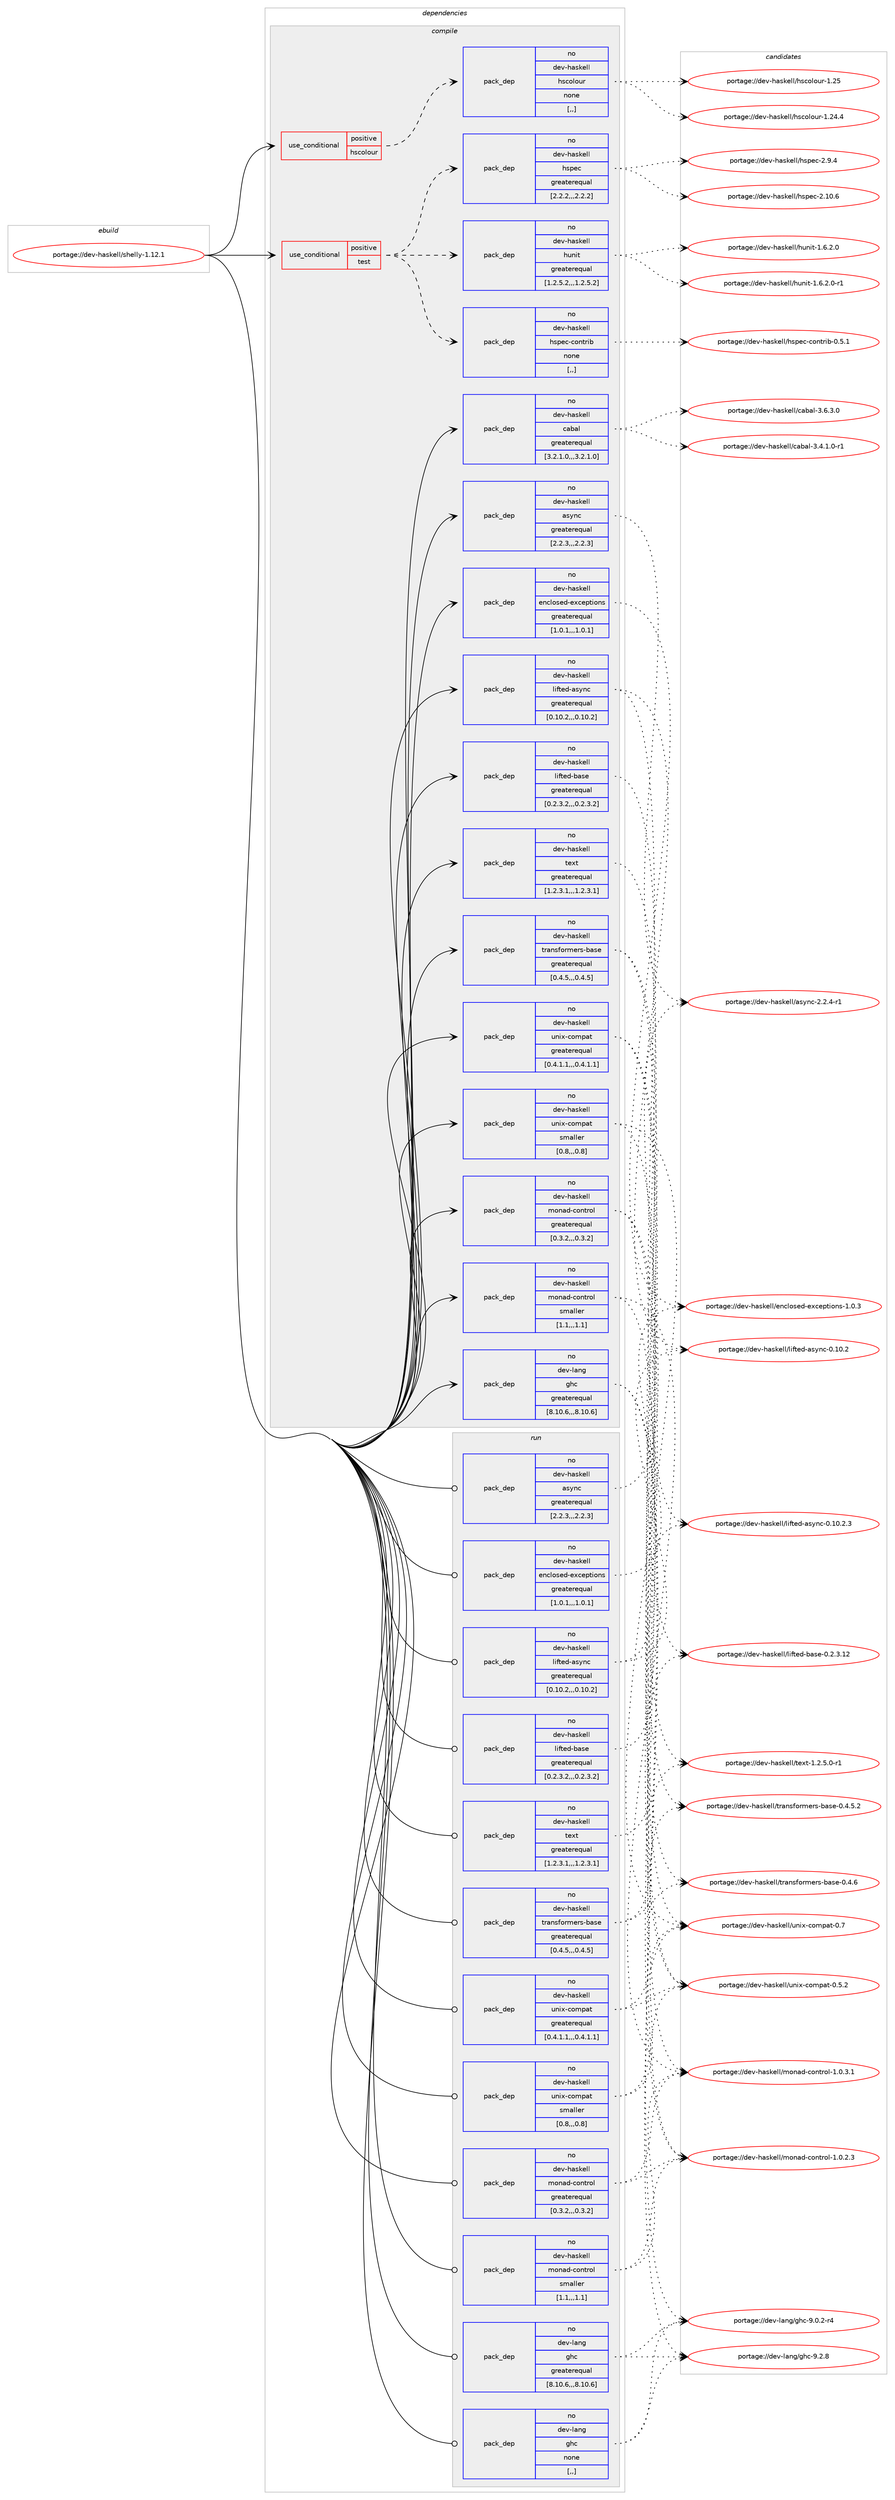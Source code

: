 digraph prolog {

# *************
# Graph options
# *************

newrank=true;
concentrate=true;
compound=true;
graph [rankdir=LR,fontname=Helvetica,fontsize=10,ranksep=1.5];#, ranksep=2.5, nodesep=0.2];
edge  [arrowhead=vee];
node  [fontname=Helvetica,fontsize=10];

# **********
# The ebuild
# **********

subgraph cluster_leftcol {
color=gray;
rank=same;
label=<<i>ebuild</i>>;
id [label="portage://dev-haskell/shelly-1.12.1", color=red, width=4, href="../dev-haskell/shelly-1.12.1.svg"];
}

# ****************
# The dependencies
# ****************

subgraph cluster_midcol {
color=gray;
label=<<i>dependencies</i>>;
subgraph cluster_compile {
fillcolor="#eeeeee";
style=filled;
label=<<i>compile</i>>;
subgraph cond20396 {
dependency85502 [label=<<TABLE BORDER="0" CELLBORDER="1" CELLSPACING="0" CELLPADDING="4"><TR><TD ROWSPAN="3" CELLPADDING="10">use_conditional</TD></TR><TR><TD>positive</TD></TR><TR><TD>hscolour</TD></TR></TABLE>>, shape=none, color=red];
subgraph pack64125 {
dependency85503 [label=<<TABLE BORDER="0" CELLBORDER="1" CELLSPACING="0" CELLPADDING="4" WIDTH="220"><TR><TD ROWSPAN="6" CELLPADDING="30">pack_dep</TD></TR><TR><TD WIDTH="110">no</TD></TR><TR><TD>dev-haskell</TD></TR><TR><TD>hscolour</TD></TR><TR><TD>none</TD></TR><TR><TD>[,,]</TD></TR></TABLE>>, shape=none, color=blue];
}
dependency85502:e -> dependency85503:w [weight=20,style="dashed",arrowhead="vee"];
}
id:e -> dependency85502:w [weight=20,style="solid",arrowhead="vee"];
subgraph cond20397 {
dependency85504 [label=<<TABLE BORDER="0" CELLBORDER="1" CELLSPACING="0" CELLPADDING="4"><TR><TD ROWSPAN="3" CELLPADDING="10">use_conditional</TD></TR><TR><TD>positive</TD></TR><TR><TD>test</TD></TR></TABLE>>, shape=none, color=red];
subgraph pack64126 {
dependency85505 [label=<<TABLE BORDER="0" CELLBORDER="1" CELLSPACING="0" CELLPADDING="4" WIDTH="220"><TR><TD ROWSPAN="6" CELLPADDING="30">pack_dep</TD></TR><TR><TD WIDTH="110">no</TD></TR><TR><TD>dev-haskell</TD></TR><TR><TD>hspec</TD></TR><TR><TD>greaterequal</TD></TR><TR><TD>[2.2.2,,,2.2.2]</TD></TR></TABLE>>, shape=none, color=blue];
}
dependency85504:e -> dependency85505:w [weight=20,style="dashed",arrowhead="vee"];
subgraph pack64127 {
dependency85506 [label=<<TABLE BORDER="0" CELLBORDER="1" CELLSPACING="0" CELLPADDING="4" WIDTH="220"><TR><TD ROWSPAN="6" CELLPADDING="30">pack_dep</TD></TR><TR><TD WIDTH="110">no</TD></TR><TR><TD>dev-haskell</TD></TR><TR><TD>hspec-contrib</TD></TR><TR><TD>none</TD></TR><TR><TD>[,,]</TD></TR></TABLE>>, shape=none, color=blue];
}
dependency85504:e -> dependency85506:w [weight=20,style="dashed",arrowhead="vee"];
subgraph pack64128 {
dependency85507 [label=<<TABLE BORDER="0" CELLBORDER="1" CELLSPACING="0" CELLPADDING="4" WIDTH="220"><TR><TD ROWSPAN="6" CELLPADDING="30">pack_dep</TD></TR><TR><TD WIDTH="110">no</TD></TR><TR><TD>dev-haskell</TD></TR><TR><TD>hunit</TD></TR><TR><TD>greaterequal</TD></TR><TR><TD>[1.2.5.2,,,1.2.5.2]</TD></TR></TABLE>>, shape=none, color=blue];
}
dependency85504:e -> dependency85507:w [weight=20,style="dashed",arrowhead="vee"];
}
id:e -> dependency85504:w [weight=20,style="solid",arrowhead="vee"];
subgraph pack64129 {
dependency85508 [label=<<TABLE BORDER="0" CELLBORDER="1" CELLSPACING="0" CELLPADDING="4" WIDTH="220"><TR><TD ROWSPAN="6" CELLPADDING="30">pack_dep</TD></TR><TR><TD WIDTH="110">no</TD></TR><TR><TD>dev-haskell</TD></TR><TR><TD>async</TD></TR><TR><TD>greaterequal</TD></TR><TR><TD>[2.2.3,,,2.2.3]</TD></TR></TABLE>>, shape=none, color=blue];
}
id:e -> dependency85508:w [weight=20,style="solid",arrowhead="vee"];
subgraph pack64130 {
dependency85509 [label=<<TABLE BORDER="0" CELLBORDER="1" CELLSPACING="0" CELLPADDING="4" WIDTH="220"><TR><TD ROWSPAN="6" CELLPADDING="30">pack_dep</TD></TR><TR><TD WIDTH="110">no</TD></TR><TR><TD>dev-haskell</TD></TR><TR><TD>cabal</TD></TR><TR><TD>greaterequal</TD></TR><TR><TD>[3.2.1.0,,,3.2.1.0]</TD></TR></TABLE>>, shape=none, color=blue];
}
id:e -> dependency85509:w [weight=20,style="solid",arrowhead="vee"];
subgraph pack64131 {
dependency85510 [label=<<TABLE BORDER="0" CELLBORDER="1" CELLSPACING="0" CELLPADDING="4" WIDTH="220"><TR><TD ROWSPAN="6" CELLPADDING="30">pack_dep</TD></TR><TR><TD WIDTH="110">no</TD></TR><TR><TD>dev-haskell</TD></TR><TR><TD>enclosed-exceptions</TD></TR><TR><TD>greaterequal</TD></TR><TR><TD>[1.0.1,,,1.0.1]</TD></TR></TABLE>>, shape=none, color=blue];
}
id:e -> dependency85510:w [weight=20,style="solid",arrowhead="vee"];
subgraph pack64132 {
dependency85511 [label=<<TABLE BORDER="0" CELLBORDER="1" CELLSPACING="0" CELLPADDING="4" WIDTH="220"><TR><TD ROWSPAN="6" CELLPADDING="30">pack_dep</TD></TR><TR><TD WIDTH="110">no</TD></TR><TR><TD>dev-haskell</TD></TR><TR><TD>lifted-async</TD></TR><TR><TD>greaterequal</TD></TR><TR><TD>[0.10.2,,,0.10.2]</TD></TR></TABLE>>, shape=none, color=blue];
}
id:e -> dependency85511:w [weight=20,style="solid",arrowhead="vee"];
subgraph pack64133 {
dependency85512 [label=<<TABLE BORDER="0" CELLBORDER="1" CELLSPACING="0" CELLPADDING="4" WIDTH="220"><TR><TD ROWSPAN="6" CELLPADDING="30">pack_dep</TD></TR><TR><TD WIDTH="110">no</TD></TR><TR><TD>dev-haskell</TD></TR><TR><TD>lifted-base</TD></TR><TR><TD>greaterequal</TD></TR><TR><TD>[0.2.3.2,,,0.2.3.2]</TD></TR></TABLE>>, shape=none, color=blue];
}
id:e -> dependency85512:w [weight=20,style="solid",arrowhead="vee"];
subgraph pack64134 {
dependency85513 [label=<<TABLE BORDER="0" CELLBORDER="1" CELLSPACING="0" CELLPADDING="4" WIDTH="220"><TR><TD ROWSPAN="6" CELLPADDING="30">pack_dep</TD></TR><TR><TD WIDTH="110">no</TD></TR><TR><TD>dev-haskell</TD></TR><TR><TD>monad-control</TD></TR><TR><TD>greaterequal</TD></TR><TR><TD>[0.3.2,,,0.3.2]</TD></TR></TABLE>>, shape=none, color=blue];
}
id:e -> dependency85513:w [weight=20,style="solid",arrowhead="vee"];
subgraph pack64135 {
dependency85514 [label=<<TABLE BORDER="0" CELLBORDER="1" CELLSPACING="0" CELLPADDING="4" WIDTH="220"><TR><TD ROWSPAN="6" CELLPADDING="30">pack_dep</TD></TR><TR><TD WIDTH="110">no</TD></TR><TR><TD>dev-haskell</TD></TR><TR><TD>monad-control</TD></TR><TR><TD>smaller</TD></TR><TR><TD>[1.1,,,1.1]</TD></TR></TABLE>>, shape=none, color=blue];
}
id:e -> dependency85514:w [weight=20,style="solid",arrowhead="vee"];
subgraph pack64136 {
dependency85515 [label=<<TABLE BORDER="0" CELLBORDER="1" CELLSPACING="0" CELLPADDING="4" WIDTH="220"><TR><TD ROWSPAN="6" CELLPADDING="30">pack_dep</TD></TR><TR><TD WIDTH="110">no</TD></TR><TR><TD>dev-haskell</TD></TR><TR><TD>text</TD></TR><TR><TD>greaterequal</TD></TR><TR><TD>[1.2.3.1,,,1.2.3.1]</TD></TR></TABLE>>, shape=none, color=blue];
}
id:e -> dependency85515:w [weight=20,style="solid",arrowhead="vee"];
subgraph pack64137 {
dependency85516 [label=<<TABLE BORDER="0" CELLBORDER="1" CELLSPACING="0" CELLPADDING="4" WIDTH="220"><TR><TD ROWSPAN="6" CELLPADDING="30">pack_dep</TD></TR><TR><TD WIDTH="110">no</TD></TR><TR><TD>dev-haskell</TD></TR><TR><TD>transformers-base</TD></TR><TR><TD>greaterequal</TD></TR><TR><TD>[0.4.5,,,0.4.5]</TD></TR></TABLE>>, shape=none, color=blue];
}
id:e -> dependency85516:w [weight=20,style="solid",arrowhead="vee"];
subgraph pack64138 {
dependency85517 [label=<<TABLE BORDER="0" CELLBORDER="1" CELLSPACING="0" CELLPADDING="4" WIDTH="220"><TR><TD ROWSPAN="6" CELLPADDING="30">pack_dep</TD></TR><TR><TD WIDTH="110">no</TD></TR><TR><TD>dev-haskell</TD></TR><TR><TD>unix-compat</TD></TR><TR><TD>greaterequal</TD></TR><TR><TD>[0.4.1.1,,,0.4.1.1]</TD></TR></TABLE>>, shape=none, color=blue];
}
id:e -> dependency85517:w [weight=20,style="solid",arrowhead="vee"];
subgraph pack64139 {
dependency85518 [label=<<TABLE BORDER="0" CELLBORDER="1" CELLSPACING="0" CELLPADDING="4" WIDTH="220"><TR><TD ROWSPAN="6" CELLPADDING="30">pack_dep</TD></TR><TR><TD WIDTH="110">no</TD></TR><TR><TD>dev-haskell</TD></TR><TR><TD>unix-compat</TD></TR><TR><TD>smaller</TD></TR><TR><TD>[0.8,,,0.8]</TD></TR></TABLE>>, shape=none, color=blue];
}
id:e -> dependency85518:w [weight=20,style="solid",arrowhead="vee"];
subgraph pack64140 {
dependency85519 [label=<<TABLE BORDER="0" CELLBORDER="1" CELLSPACING="0" CELLPADDING="4" WIDTH="220"><TR><TD ROWSPAN="6" CELLPADDING="30">pack_dep</TD></TR><TR><TD WIDTH="110">no</TD></TR><TR><TD>dev-lang</TD></TR><TR><TD>ghc</TD></TR><TR><TD>greaterequal</TD></TR><TR><TD>[8.10.6,,,8.10.6]</TD></TR></TABLE>>, shape=none, color=blue];
}
id:e -> dependency85519:w [weight=20,style="solid",arrowhead="vee"];
}
subgraph cluster_compileandrun {
fillcolor="#eeeeee";
style=filled;
label=<<i>compile and run</i>>;
}
subgraph cluster_run {
fillcolor="#eeeeee";
style=filled;
label=<<i>run</i>>;
subgraph pack64141 {
dependency85520 [label=<<TABLE BORDER="0" CELLBORDER="1" CELLSPACING="0" CELLPADDING="4" WIDTH="220"><TR><TD ROWSPAN="6" CELLPADDING="30">pack_dep</TD></TR><TR><TD WIDTH="110">no</TD></TR><TR><TD>dev-haskell</TD></TR><TR><TD>async</TD></TR><TR><TD>greaterequal</TD></TR><TR><TD>[2.2.3,,,2.2.3]</TD></TR></TABLE>>, shape=none, color=blue];
}
id:e -> dependency85520:w [weight=20,style="solid",arrowhead="odot"];
subgraph pack64142 {
dependency85521 [label=<<TABLE BORDER="0" CELLBORDER="1" CELLSPACING="0" CELLPADDING="4" WIDTH="220"><TR><TD ROWSPAN="6" CELLPADDING="30">pack_dep</TD></TR><TR><TD WIDTH="110">no</TD></TR><TR><TD>dev-haskell</TD></TR><TR><TD>enclosed-exceptions</TD></TR><TR><TD>greaterequal</TD></TR><TR><TD>[1.0.1,,,1.0.1]</TD></TR></TABLE>>, shape=none, color=blue];
}
id:e -> dependency85521:w [weight=20,style="solid",arrowhead="odot"];
subgraph pack64143 {
dependency85522 [label=<<TABLE BORDER="0" CELLBORDER="1" CELLSPACING="0" CELLPADDING="4" WIDTH="220"><TR><TD ROWSPAN="6" CELLPADDING="30">pack_dep</TD></TR><TR><TD WIDTH="110">no</TD></TR><TR><TD>dev-haskell</TD></TR><TR><TD>lifted-async</TD></TR><TR><TD>greaterequal</TD></TR><TR><TD>[0.10.2,,,0.10.2]</TD></TR></TABLE>>, shape=none, color=blue];
}
id:e -> dependency85522:w [weight=20,style="solid",arrowhead="odot"];
subgraph pack64144 {
dependency85523 [label=<<TABLE BORDER="0" CELLBORDER="1" CELLSPACING="0" CELLPADDING="4" WIDTH="220"><TR><TD ROWSPAN="6" CELLPADDING="30">pack_dep</TD></TR><TR><TD WIDTH="110">no</TD></TR><TR><TD>dev-haskell</TD></TR><TR><TD>lifted-base</TD></TR><TR><TD>greaterequal</TD></TR><TR><TD>[0.2.3.2,,,0.2.3.2]</TD></TR></TABLE>>, shape=none, color=blue];
}
id:e -> dependency85523:w [weight=20,style="solid",arrowhead="odot"];
subgraph pack64145 {
dependency85524 [label=<<TABLE BORDER="0" CELLBORDER="1" CELLSPACING="0" CELLPADDING="4" WIDTH="220"><TR><TD ROWSPAN="6" CELLPADDING="30">pack_dep</TD></TR><TR><TD WIDTH="110">no</TD></TR><TR><TD>dev-haskell</TD></TR><TR><TD>monad-control</TD></TR><TR><TD>greaterequal</TD></TR><TR><TD>[0.3.2,,,0.3.2]</TD></TR></TABLE>>, shape=none, color=blue];
}
id:e -> dependency85524:w [weight=20,style="solid",arrowhead="odot"];
subgraph pack64146 {
dependency85525 [label=<<TABLE BORDER="0" CELLBORDER="1" CELLSPACING="0" CELLPADDING="4" WIDTH="220"><TR><TD ROWSPAN="6" CELLPADDING="30">pack_dep</TD></TR><TR><TD WIDTH="110">no</TD></TR><TR><TD>dev-haskell</TD></TR><TR><TD>monad-control</TD></TR><TR><TD>smaller</TD></TR><TR><TD>[1.1,,,1.1]</TD></TR></TABLE>>, shape=none, color=blue];
}
id:e -> dependency85525:w [weight=20,style="solid",arrowhead="odot"];
subgraph pack64147 {
dependency85526 [label=<<TABLE BORDER="0" CELLBORDER="1" CELLSPACING="0" CELLPADDING="4" WIDTH="220"><TR><TD ROWSPAN="6" CELLPADDING="30">pack_dep</TD></TR><TR><TD WIDTH="110">no</TD></TR><TR><TD>dev-haskell</TD></TR><TR><TD>text</TD></TR><TR><TD>greaterequal</TD></TR><TR><TD>[1.2.3.1,,,1.2.3.1]</TD></TR></TABLE>>, shape=none, color=blue];
}
id:e -> dependency85526:w [weight=20,style="solid",arrowhead="odot"];
subgraph pack64148 {
dependency85527 [label=<<TABLE BORDER="0" CELLBORDER="1" CELLSPACING="0" CELLPADDING="4" WIDTH="220"><TR><TD ROWSPAN="6" CELLPADDING="30">pack_dep</TD></TR><TR><TD WIDTH="110">no</TD></TR><TR><TD>dev-haskell</TD></TR><TR><TD>transformers-base</TD></TR><TR><TD>greaterequal</TD></TR><TR><TD>[0.4.5,,,0.4.5]</TD></TR></TABLE>>, shape=none, color=blue];
}
id:e -> dependency85527:w [weight=20,style="solid",arrowhead="odot"];
subgraph pack64149 {
dependency85528 [label=<<TABLE BORDER="0" CELLBORDER="1" CELLSPACING="0" CELLPADDING="4" WIDTH="220"><TR><TD ROWSPAN="6" CELLPADDING="30">pack_dep</TD></TR><TR><TD WIDTH="110">no</TD></TR><TR><TD>dev-haskell</TD></TR><TR><TD>unix-compat</TD></TR><TR><TD>greaterequal</TD></TR><TR><TD>[0.4.1.1,,,0.4.1.1]</TD></TR></TABLE>>, shape=none, color=blue];
}
id:e -> dependency85528:w [weight=20,style="solid",arrowhead="odot"];
subgraph pack64150 {
dependency85529 [label=<<TABLE BORDER="0" CELLBORDER="1" CELLSPACING="0" CELLPADDING="4" WIDTH="220"><TR><TD ROWSPAN="6" CELLPADDING="30">pack_dep</TD></TR><TR><TD WIDTH="110">no</TD></TR><TR><TD>dev-haskell</TD></TR><TR><TD>unix-compat</TD></TR><TR><TD>smaller</TD></TR><TR><TD>[0.8,,,0.8]</TD></TR></TABLE>>, shape=none, color=blue];
}
id:e -> dependency85529:w [weight=20,style="solid",arrowhead="odot"];
subgraph pack64151 {
dependency85530 [label=<<TABLE BORDER="0" CELLBORDER="1" CELLSPACING="0" CELLPADDING="4" WIDTH="220"><TR><TD ROWSPAN="6" CELLPADDING="30">pack_dep</TD></TR><TR><TD WIDTH="110">no</TD></TR><TR><TD>dev-lang</TD></TR><TR><TD>ghc</TD></TR><TR><TD>greaterequal</TD></TR><TR><TD>[8.10.6,,,8.10.6]</TD></TR></TABLE>>, shape=none, color=blue];
}
id:e -> dependency85530:w [weight=20,style="solid",arrowhead="odot"];
subgraph pack64152 {
dependency85531 [label=<<TABLE BORDER="0" CELLBORDER="1" CELLSPACING="0" CELLPADDING="4" WIDTH="220"><TR><TD ROWSPAN="6" CELLPADDING="30">pack_dep</TD></TR><TR><TD WIDTH="110">no</TD></TR><TR><TD>dev-lang</TD></TR><TR><TD>ghc</TD></TR><TR><TD>none</TD></TR><TR><TD>[,,]</TD></TR></TABLE>>, shape=none, color=blue];
}
id:e -> dependency85531:w [weight=20,style="solid",arrowhead="odot"];
}
}

# **************
# The candidates
# **************

subgraph cluster_choices {
rank=same;
color=gray;
label=<<i>candidates</i>>;

subgraph choice64125 {
color=black;
nodesep=1;
choice1001011184510497115107101108108471041159911110811111711445494650524652 [label="portage://dev-haskell/hscolour-1.24.4", color=red, width=4,href="../dev-haskell/hscolour-1.24.4.svg"];
choice100101118451049711510710110810847104115991111081111171144549465053 [label="portage://dev-haskell/hscolour-1.25", color=red, width=4,href="../dev-haskell/hscolour-1.25.svg"];
dependency85503:e -> choice1001011184510497115107101108108471041159911110811111711445494650524652:w [style=dotted,weight="100"];
dependency85503:e -> choice100101118451049711510710110810847104115991111081111171144549465053:w [style=dotted,weight="100"];
}
subgraph choice64126 {
color=black;
nodesep=1;
choice1001011184510497115107101108108471041151121019945504649484654 [label="portage://dev-haskell/hspec-2.10.6", color=red, width=4,href="../dev-haskell/hspec-2.10.6.svg"];
choice10010111845104971151071011081084710411511210199455046574652 [label="portage://dev-haskell/hspec-2.9.4", color=red, width=4,href="../dev-haskell/hspec-2.9.4.svg"];
dependency85505:e -> choice1001011184510497115107101108108471041151121019945504649484654:w [style=dotted,weight="100"];
dependency85505:e -> choice10010111845104971151071011081084710411511210199455046574652:w [style=dotted,weight="100"];
}
subgraph choice64127 {
color=black;
nodesep=1;
choice10010111845104971151071011081084710411511210199459911111011611410598454846534649 [label="portage://dev-haskell/hspec-contrib-0.5.1", color=red, width=4,href="../dev-haskell/hspec-contrib-0.5.1.svg"];
dependency85506:e -> choice10010111845104971151071011081084710411511210199459911111011611410598454846534649:w [style=dotted,weight="100"];
}
subgraph choice64128 {
color=black;
nodesep=1;
choice1001011184510497115107101108108471041171101051164549465446504648 [label="portage://dev-haskell/hunit-1.6.2.0", color=red, width=4,href="../dev-haskell/hunit-1.6.2.0.svg"];
choice10010111845104971151071011081084710411711010511645494654465046484511449 [label="portage://dev-haskell/hunit-1.6.2.0-r1", color=red, width=4,href="../dev-haskell/hunit-1.6.2.0-r1.svg"];
dependency85507:e -> choice1001011184510497115107101108108471041171101051164549465446504648:w [style=dotted,weight="100"];
dependency85507:e -> choice10010111845104971151071011081084710411711010511645494654465046484511449:w [style=dotted,weight="100"];
}
subgraph choice64129 {
color=black;
nodesep=1;
choice10010111845104971151071011081084797115121110994550465046524511449 [label="portage://dev-haskell/async-2.2.4-r1", color=red, width=4,href="../dev-haskell/async-2.2.4-r1.svg"];
dependency85508:e -> choice10010111845104971151071011081084797115121110994550465046524511449:w [style=dotted,weight="100"];
}
subgraph choice64130 {
color=black;
nodesep=1;
choice1001011184510497115107101108108479997989710845514652464946484511449 [label="portage://dev-haskell/cabal-3.4.1.0-r1", color=red, width=4,href="../dev-haskell/cabal-3.4.1.0-r1.svg"];
choice100101118451049711510710110810847999798971084551465446514648 [label="portage://dev-haskell/cabal-3.6.3.0", color=red, width=4,href="../dev-haskell/cabal-3.6.3.0.svg"];
dependency85509:e -> choice1001011184510497115107101108108479997989710845514652464946484511449:w [style=dotted,weight="100"];
dependency85509:e -> choice100101118451049711510710110810847999798971084551465446514648:w [style=dotted,weight="100"];
}
subgraph choice64131 {
color=black;
nodesep=1;
choice100101118451049711510710110810847101110991081111151011004510112099101112116105111110115454946484651 [label="portage://dev-haskell/enclosed-exceptions-1.0.3", color=red, width=4,href="../dev-haskell/enclosed-exceptions-1.0.3.svg"];
dependency85510:e -> choice100101118451049711510710110810847101110991081111151011004510112099101112116105111110115454946484651:w [style=dotted,weight="100"];
}
subgraph choice64132 {
color=black;
nodesep=1;
choice10010111845104971151071011081084710810510211610110045971151211109945484649484650 [label="portage://dev-haskell/lifted-async-0.10.2", color=red, width=4,href="../dev-haskell/lifted-async-0.10.2.svg"];
choice100101118451049711510710110810847108105102116101100459711512111099454846494846504651 [label="portage://dev-haskell/lifted-async-0.10.2.3", color=red, width=4,href="../dev-haskell/lifted-async-0.10.2.3.svg"];
dependency85511:e -> choice10010111845104971151071011081084710810510211610110045971151211109945484649484650:w [style=dotted,weight="100"];
dependency85511:e -> choice100101118451049711510710110810847108105102116101100459711512111099454846494846504651:w [style=dotted,weight="100"];
}
subgraph choice64133 {
color=black;
nodesep=1;
choice100101118451049711510710110810847108105102116101100459897115101454846504651464950 [label="portage://dev-haskell/lifted-base-0.2.3.12", color=red, width=4,href="../dev-haskell/lifted-base-0.2.3.12.svg"];
dependency85512:e -> choice100101118451049711510710110810847108105102116101100459897115101454846504651464950:w [style=dotted,weight="100"];
}
subgraph choice64134 {
color=black;
nodesep=1;
choice1001011184510497115107101108108471091111109710045991111101161141111084549464846504651 [label="portage://dev-haskell/monad-control-1.0.2.3", color=red, width=4,href="../dev-haskell/monad-control-1.0.2.3.svg"];
choice1001011184510497115107101108108471091111109710045991111101161141111084549464846514649 [label="portage://dev-haskell/monad-control-1.0.3.1", color=red, width=4,href="../dev-haskell/monad-control-1.0.3.1.svg"];
dependency85513:e -> choice1001011184510497115107101108108471091111109710045991111101161141111084549464846504651:w [style=dotted,weight="100"];
dependency85513:e -> choice1001011184510497115107101108108471091111109710045991111101161141111084549464846514649:w [style=dotted,weight="100"];
}
subgraph choice64135 {
color=black;
nodesep=1;
choice1001011184510497115107101108108471091111109710045991111101161141111084549464846504651 [label="portage://dev-haskell/monad-control-1.0.2.3", color=red, width=4,href="../dev-haskell/monad-control-1.0.2.3.svg"];
choice1001011184510497115107101108108471091111109710045991111101161141111084549464846514649 [label="portage://dev-haskell/monad-control-1.0.3.1", color=red, width=4,href="../dev-haskell/monad-control-1.0.3.1.svg"];
dependency85514:e -> choice1001011184510497115107101108108471091111109710045991111101161141111084549464846504651:w [style=dotted,weight="100"];
dependency85514:e -> choice1001011184510497115107101108108471091111109710045991111101161141111084549464846514649:w [style=dotted,weight="100"];
}
subgraph choice64136 {
color=black;
nodesep=1;
choice10010111845104971151071011081084711610112011645494650465346484511449 [label="portage://dev-haskell/text-1.2.5.0-r1", color=red, width=4,href="../dev-haskell/text-1.2.5.0-r1.svg"];
dependency85515:e -> choice10010111845104971151071011081084711610112011645494650465346484511449:w [style=dotted,weight="100"];
}
subgraph choice64137 {
color=black;
nodesep=1;
choice100101118451049711510710110810847116114971101151021111141091011141154598971151014548465246534650 [label="portage://dev-haskell/transformers-base-0.4.5.2", color=red, width=4,href="../dev-haskell/transformers-base-0.4.5.2.svg"];
choice10010111845104971151071011081084711611497110115102111114109101114115459897115101454846524654 [label="portage://dev-haskell/transformers-base-0.4.6", color=red, width=4,href="../dev-haskell/transformers-base-0.4.6.svg"];
dependency85516:e -> choice100101118451049711510710110810847116114971101151021111141091011141154598971151014548465246534650:w [style=dotted,weight="100"];
dependency85516:e -> choice10010111845104971151071011081084711611497110115102111114109101114115459897115101454846524654:w [style=dotted,weight="100"];
}
subgraph choice64138 {
color=black;
nodesep=1;
choice100101118451049711510710110810847117110105120459911110911297116454846534650 [label="portage://dev-haskell/unix-compat-0.5.2", color=red, width=4,href="../dev-haskell/unix-compat-0.5.2.svg"];
choice10010111845104971151071011081084711711010512045991111091129711645484655 [label="portage://dev-haskell/unix-compat-0.7", color=red, width=4,href="../dev-haskell/unix-compat-0.7.svg"];
dependency85517:e -> choice100101118451049711510710110810847117110105120459911110911297116454846534650:w [style=dotted,weight="100"];
dependency85517:e -> choice10010111845104971151071011081084711711010512045991111091129711645484655:w [style=dotted,weight="100"];
}
subgraph choice64139 {
color=black;
nodesep=1;
choice100101118451049711510710110810847117110105120459911110911297116454846534650 [label="portage://dev-haskell/unix-compat-0.5.2", color=red, width=4,href="../dev-haskell/unix-compat-0.5.2.svg"];
choice10010111845104971151071011081084711711010512045991111091129711645484655 [label="portage://dev-haskell/unix-compat-0.7", color=red, width=4,href="../dev-haskell/unix-compat-0.7.svg"];
dependency85518:e -> choice100101118451049711510710110810847117110105120459911110911297116454846534650:w [style=dotted,weight="100"];
dependency85518:e -> choice10010111845104971151071011081084711711010512045991111091129711645484655:w [style=dotted,weight="100"];
}
subgraph choice64140 {
color=black;
nodesep=1;
choice100101118451089711010347103104994557464846504511452 [label="portage://dev-lang/ghc-9.0.2-r4", color=red, width=4,href="../dev-lang/ghc-9.0.2-r4.svg"];
choice10010111845108971101034710310499455746504656 [label="portage://dev-lang/ghc-9.2.8", color=red, width=4,href="../dev-lang/ghc-9.2.8.svg"];
dependency85519:e -> choice100101118451089711010347103104994557464846504511452:w [style=dotted,weight="100"];
dependency85519:e -> choice10010111845108971101034710310499455746504656:w [style=dotted,weight="100"];
}
subgraph choice64141 {
color=black;
nodesep=1;
choice10010111845104971151071011081084797115121110994550465046524511449 [label="portage://dev-haskell/async-2.2.4-r1", color=red, width=4,href="../dev-haskell/async-2.2.4-r1.svg"];
dependency85520:e -> choice10010111845104971151071011081084797115121110994550465046524511449:w [style=dotted,weight="100"];
}
subgraph choice64142 {
color=black;
nodesep=1;
choice100101118451049711510710110810847101110991081111151011004510112099101112116105111110115454946484651 [label="portage://dev-haskell/enclosed-exceptions-1.0.3", color=red, width=4,href="../dev-haskell/enclosed-exceptions-1.0.3.svg"];
dependency85521:e -> choice100101118451049711510710110810847101110991081111151011004510112099101112116105111110115454946484651:w [style=dotted,weight="100"];
}
subgraph choice64143 {
color=black;
nodesep=1;
choice10010111845104971151071011081084710810510211610110045971151211109945484649484650 [label="portage://dev-haskell/lifted-async-0.10.2", color=red, width=4,href="../dev-haskell/lifted-async-0.10.2.svg"];
choice100101118451049711510710110810847108105102116101100459711512111099454846494846504651 [label="portage://dev-haskell/lifted-async-0.10.2.3", color=red, width=4,href="../dev-haskell/lifted-async-0.10.2.3.svg"];
dependency85522:e -> choice10010111845104971151071011081084710810510211610110045971151211109945484649484650:w [style=dotted,weight="100"];
dependency85522:e -> choice100101118451049711510710110810847108105102116101100459711512111099454846494846504651:w [style=dotted,weight="100"];
}
subgraph choice64144 {
color=black;
nodesep=1;
choice100101118451049711510710110810847108105102116101100459897115101454846504651464950 [label="portage://dev-haskell/lifted-base-0.2.3.12", color=red, width=4,href="../dev-haskell/lifted-base-0.2.3.12.svg"];
dependency85523:e -> choice100101118451049711510710110810847108105102116101100459897115101454846504651464950:w [style=dotted,weight="100"];
}
subgraph choice64145 {
color=black;
nodesep=1;
choice1001011184510497115107101108108471091111109710045991111101161141111084549464846504651 [label="portage://dev-haskell/monad-control-1.0.2.3", color=red, width=4,href="../dev-haskell/monad-control-1.0.2.3.svg"];
choice1001011184510497115107101108108471091111109710045991111101161141111084549464846514649 [label="portage://dev-haskell/monad-control-1.0.3.1", color=red, width=4,href="../dev-haskell/monad-control-1.0.3.1.svg"];
dependency85524:e -> choice1001011184510497115107101108108471091111109710045991111101161141111084549464846504651:w [style=dotted,weight="100"];
dependency85524:e -> choice1001011184510497115107101108108471091111109710045991111101161141111084549464846514649:w [style=dotted,weight="100"];
}
subgraph choice64146 {
color=black;
nodesep=1;
choice1001011184510497115107101108108471091111109710045991111101161141111084549464846504651 [label="portage://dev-haskell/monad-control-1.0.2.3", color=red, width=4,href="../dev-haskell/monad-control-1.0.2.3.svg"];
choice1001011184510497115107101108108471091111109710045991111101161141111084549464846514649 [label="portage://dev-haskell/monad-control-1.0.3.1", color=red, width=4,href="../dev-haskell/monad-control-1.0.3.1.svg"];
dependency85525:e -> choice1001011184510497115107101108108471091111109710045991111101161141111084549464846504651:w [style=dotted,weight="100"];
dependency85525:e -> choice1001011184510497115107101108108471091111109710045991111101161141111084549464846514649:w [style=dotted,weight="100"];
}
subgraph choice64147 {
color=black;
nodesep=1;
choice10010111845104971151071011081084711610112011645494650465346484511449 [label="portage://dev-haskell/text-1.2.5.0-r1", color=red, width=4,href="../dev-haskell/text-1.2.5.0-r1.svg"];
dependency85526:e -> choice10010111845104971151071011081084711610112011645494650465346484511449:w [style=dotted,weight="100"];
}
subgraph choice64148 {
color=black;
nodesep=1;
choice100101118451049711510710110810847116114971101151021111141091011141154598971151014548465246534650 [label="portage://dev-haskell/transformers-base-0.4.5.2", color=red, width=4,href="../dev-haskell/transformers-base-0.4.5.2.svg"];
choice10010111845104971151071011081084711611497110115102111114109101114115459897115101454846524654 [label="portage://dev-haskell/transformers-base-0.4.6", color=red, width=4,href="../dev-haskell/transformers-base-0.4.6.svg"];
dependency85527:e -> choice100101118451049711510710110810847116114971101151021111141091011141154598971151014548465246534650:w [style=dotted,weight="100"];
dependency85527:e -> choice10010111845104971151071011081084711611497110115102111114109101114115459897115101454846524654:w [style=dotted,weight="100"];
}
subgraph choice64149 {
color=black;
nodesep=1;
choice100101118451049711510710110810847117110105120459911110911297116454846534650 [label="portage://dev-haskell/unix-compat-0.5.2", color=red, width=4,href="../dev-haskell/unix-compat-0.5.2.svg"];
choice10010111845104971151071011081084711711010512045991111091129711645484655 [label="portage://dev-haskell/unix-compat-0.7", color=red, width=4,href="../dev-haskell/unix-compat-0.7.svg"];
dependency85528:e -> choice100101118451049711510710110810847117110105120459911110911297116454846534650:w [style=dotted,weight="100"];
dependency85528:e -> choice10010111845104971151071011081084711711010512045991111091129711645484655:w [style=dotted,weight="100"];
}
subgraph choice64150 {
color=black;
nodesep=1;
choice100101118451049711510710110810847117110105120459911110911297116454846534650 [label="portage://dev-haskell/unix-compat-0.5.2", color=red, width=4,href="../dev-haskell/unix-compat-0.5.2.svg"];
choice10010111845104971151071011081084711711010512045991111091129711645484655 [label="portage://dev-haskell/unix-compat-0.7", color=red, width=4,href="../dev-haskell/unix-compat-0.7.svg"];
dependency85529:e -> choice100101118451049711510710110810847117110105120459911110911297116454846534650:w [style=dotted,weight="100"];
dependency85529:e -> choice10010111845104971151071011081084711711010512045991111091129711645484655:w [style=dotted,weight="100"];
}
subgraph choice64151 {
color=black;
nodesep=1;
choice100101118451089711010347103104994557464846504511452 [label="portage://dev-lang/ghc-9.0.2-r4", color=red, width=4,href="../dev-lang/ghc-9.0.2-r4.svg"];
choice10010111845108971101034710310499455746504656 [label="portage://dev-lang/ghc-9.2.8", color=red, width=4,href="../dev-lang/ghc-9.2.8.svg"];
dependency85530:e -> choice100101118451089711010347103104994557464846504511452:w [style=dotted,weight="100"];
dependency85530:e -> choice10010111845108971101034710310499455746504656:w [style=dotted,weight="100"];
}
subgraph choice64152 {
color=black;
nodesep=1;
choice100101118451089711010347103104994557464846504511452 [label="portage://dev-lang/ghc-9.0.2-r4", color=red, width=4,href="../dev-lang/ghc-9.0.2-r4.svg"];
choice10010111845108971101034710310499455746504656 [label="portage://dev-lang/ghc-9.2.8", color=red, width=4,href="../dev-lang/ghc-9.2.8.svg"];
dependency85531:e -> choice100101118451089711010347103104994557464846504511452:w [style=dotted,weight="100"];
dependency85531:e -> choice10010111845108971101034710310499455746504656:w [style=dotted,weight="100"];
}
}

}
